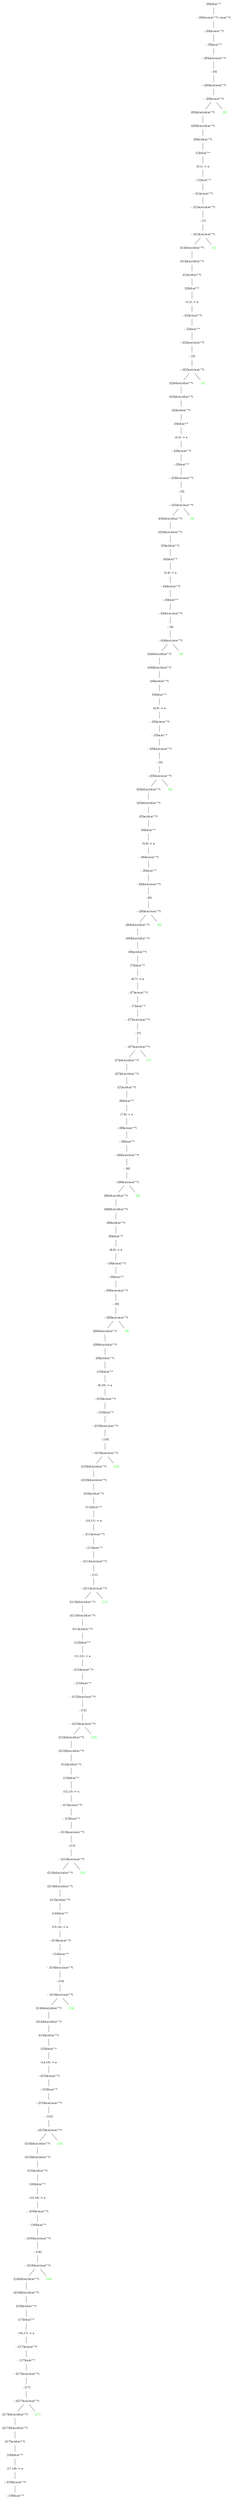 graph {
node[shape="plaintext"]
N0x7ff3fdf131a8[label="[0](id;a)^*"];
N0x7ff3fdf11b28[label="-. [0]((a;(a;a)^*) | (a;a)^*)"];
N0x7ff3fdf107f8[label="-. [0](a;(a;a)^*)"];
N0x7ff3fdf13408[label="-. [0](a;a)^*"];
N0x7ff3fdf14458[label="-. ([0](a;a);(a;a)^*)"];
N0x7ff3fdf11818[label="-. [0]"];
N0x7ff3fdf134c8[label="-. (([0]a;a);(a;a)^*)"];
N0x7ff3fdf10548[label="-. ([0]a;(a;a)^*)"];
N0x7ff3fdf11428[label="([0](id;a);(id;a)^*)"];
N0x7ff3fdf13d08[label="(([0]id;a);(id;a)^*)"];
N0x7ff3fdf13fd8[label="([0]a;(id;a)^*)"];
N0x7ff3fdf14048[label="[1](id;a)^*"];
N0x7ff3fdf14128[label="(0,1) -> a"];
N0x7ff3fdf14198[label="-. [1](a;a)^*"];
N0x7ff3fdf14208[label="-. ([1]a;(a;a)^*)"];
N0x7ff3fdf157e8[label="-. ([1](a;a);(a;a)^*)"];
N0x7ff3fdf15858[label="-. [1]"];
N0x7ff3fdf15a88[label="-. (([1]a;a);(a;a)^*)"];
N0x7ff3fdf15cb8[label="([1](id;a);(id;a)^*)"];
N0x7ff3fdf15f58[label="(([1]id;a);(id;a)^*)"];
N0x7ff3fdf160a8[label="([1]a;(id;a)^*)"];
N0x7ff3fdf16118[label="[2](id;a)^*"];
N0x7ff3fdf161f8[label="(1,2) -> a"];
N0x7ff3fdf16268[label="-. ([2]a;(a;a)^*)"];
N0x7ff3fdf163b8[label="-. [2](a;a)^*"];
N0x7ff3fdf16658[label="-. ([2](a;a);(a;a)^*)"];
N0x7ff3fdf166c8[label="-. [2]"];
N0x7ff3fdf168f8[label="-. (([2]a;a);(a;a)^*)"];
N0x7ff3fdf16b28[label="([2](id;a);(id;a)^*)"];
N0x7ff3fe810d98[label="(([2]id;a);(id;a)^*)"];
N0x7ff3fe812428[label="([2]a;(id;a)^*)"];
N0x7ff3fe812498[label="[3](id;a)^*"];
N0x7ff3fe80ed08[label="(2,3) -> a"];
N0x7ff3fe813738[label="-. ([3]a;(a;a)^*)"];
N0x7ff3fe8102d8[label="-. [3](a;a)^*"];
N0x7ff3fe80ef68[label="-. ([3](a;a);(a;a)^*)"];
N0x7ff3fe80efd8[label="-. [3]"];
N0x7ff3fe813df8[label="-. (([3]a;a);(a;a)^*)"];
N0x7ff3fe8143d8[label="([3](id;a);(id;a)^*)"];
N0x7ff3fe814678[label="(([3]id;a);(id;a)^*)"];
N0x7ff3fe8147c8[label="([3]a;(id;a)^*)"];
N0x7ff3fe814838[label="[4](id;a)^*"];
N0x7ff3fe814918[label="(3,4) -> a"];
N0x7ff3fdf16c08[label="-. ([4]a;(a;a)^*)"];
N0x7ff3fdf16d58[label="-. [4](a;a)^*"];
N0x7ff3fdf16ff8[label="-. ([4](a;a);(a;a)^*)"];
N0x7ff3fdf17068[label="-. [4]"];
N0x7ff3fdf17298[label="-. (([4]a;a);(a;a)^*)"];
N0x7ff3fdf174c8[label="([4](id;a);(id;a)^*)"];
N0x7ff3fdf17768[label="(([4]id;a);(id;a)^*)"];
N0x7ff3fdf178b8[label="([4]a;(id;a)^*)"];
N0x7ff3fdf17928[label="[5](id;a)^*"];
N0x7ff3fdf17a08[label="(4,5) -> a"];
N0x7ff3fdf17a78[label="-. ([5]a;(a;a)^*)"];
N0x7ff3fdf17bc8[label="-. [5](a;a)^*"];
N0x7ff3fdf17e68[label="-. ([5](a;a);(a;a)^*)"];
N0x7ff3fdf17ed8[label="-. [5]"];
N0x7ff3fdf18108[label="-. (([5]a;a);(a;a)^*)"];
N0x7ff3fdf18338[label="([5](id;a);(id;a)^*)"];
N0x7ff3fdf185d8[label="(([5]id;a);(id;a)^*)"];
N0x7ff3fdf18728[label="([5]a;(id;a)^*)"];
N0x7ff3fdf18798[label="[6](id;a)^*"];
N0x7ff3fdf18878[label="(5,6) -> a"];
N0x7ff3fdf188e8[label="-. ([6]a;(a;a)^*)"];
N0x7ff3fdf18a38[label="-. [6](a;a)^*"];
N0x7ff3fdf18cd8[label="-. ([6](a;a);(a;a)^*)"];
N0x7ff3fdf18d48[label="-. [6]"];
N0x7ff3fdf18f78[label="-. (([6]a;a);(a;a)^*)"];
N0x7ff3fdf191a8[label="([6](id;a);(id;a)^*)"];
N0x7ff3fdf19448[label="(([6]id;a);(id;a)^*)"];
N0x7ff3fdf19598[label="([6]a;(id;a)^*)"];
N0x7ff3fdf19608[label="[7](id;a)^*"];
N0x7ff3fdf19738[label="(6,7) -> a"];
N0x7ff3fdf197a8[label="-. ([7]a;(a;a)^*)"];
N0x7ff3fdf198f8[label="-. [7](a;a)^*"];
N0x7ff3fdf19b98[label="-. ([7](a;a);(a;a)^*)"];
N0x7ff3fdf19c08[label="-. [7]"];
N0x7ff3fdf19e38[label="-. (([7]a;a);(a;a)^*)"];
N0x7ff3fdf1a068[label="([7](id;a);(id;a)^*)"];
N0x7ff3fdf1a308[label="(([7]id;a);(id;a)^*)"];
N0x7ff3fdf1a458[label="([7]a;(id;a)^*)"];
N0x7ff3fdf1a4c8[label="[8](id;a)^*"];
N0x7ff3fdf1a5f8[label="(7,8) -> a"];
N0x7ff3fdf1a668[label="-. ([8]a;(a;a)^*)"];
N0x7ff3fdf1a7b8[label="-. [8](a;a)^*"];
N0x7ff3fdf1aa58[label="-. ([8](a;a);(a;a)^*)"];
N0x7ff3fdf1aac8[label="-. [8]"];
N0x7ff3fdf1acf8[label="-. (([8]a;a);(a;a)^*)"];
N0x7ff3fdf1af28[label="([8](id;a);(id;a)^*)"];
N0x7ff3fdf1b1c8[label="(([8]id;a);(id;a)^*)"];
N0x7ff3fdf1b318[label="([8]a;(id;a)^*)"];
N0x7ff3fdf1b388[label="[9](id;a)^*"];
N0x7ff3fdf1b4b8[label="(8,9) -> a"];
N0x7ff3fdf1b528[label="-. ([9]a;(a;a)^*)"];
N0x7ff3fdf1b678[label="-. [9](a;a)^*"];
N0x7ff3fdf1b918[label="-. ([9](a;a);(a;a)^*)"];
N0x7ff3fdf1b988[label="-. [9]"];
N0x7ff3fdf1bbb8[label="-. (([9]a;a);(a;a)^*)"];
N0x7ff3fdf1bde8[label="([9](id;a);(id;a)^*)"];
N0x7ff3fdf1c088[label="(([9]id;a);(id;a)^*)"];
N0x7ff3fdf1c1d8[label="([9]a;(id;a)^*)"];
N0x7ff3fdf1c248[label="[10](id;a)^*"];
N0x7ff3fdf1c378[label="(9,10) -> a"];
N0x7ff3fdf1c3e8[label="-. ([10]a;(a;a)^*)"];
N0x7ff3fdf1c538[label="-. [10](a;a)^*"];
N0x7ff3fdf1c7d8[label="-. ([10](a;a);(a;a)^*)"];
N0x7ff3fdf1c848[label="-. [10]"];
N0x7ff3fdf1ca78[label="-. (([10]a;a);(a;a)^*)"];
N0x7ff3fdf1cca8[label="([10](id;a);(id;a)^*)"];
N0x7ff3fdf1cf48[label="(([10]id;a);(id;a)^*)"];
N0x7ff3fdf1d098[label="([10]a;(id;a)^*)"];
N0x7ff3fdf1d108[label="[11](id;a)^*"];
N0x7ff3fdf1d238[label="(10,11) -> a"];
N0x7ff3fdf1d2a8[label="-. ([11]a;(a;a)^*)"];
N0x7ff3fdf1d3f8[label="-. [11](a;a)^*"];
N0x7ff3fdf1d698[label="-. ([11](a;a);(a;a)^*)"];
N0x7ff3fdf1d708[label="-. [11]"];
N0x7ff3fdf1d938[label="-. (([11]a;a);(a;a)^*)"];
N0x7ff3fdf1db68[label="([11](id;a);(id;a)^*)"];
N0x7ff3fdf1de08[label="(([11]id;a);(id;a)^*)"];
N0x7ff3fdf1df58[label="([11]a;(id;a)^*)"];
N0x7ff3fdf1dfc8[label="[12](id;a)^*"];
N0x7ff3fdf1e0f8[label="(11,12) -> a"];
N0x7ff3fdf1e168[label="-. ([12]a;(a;a)^*)"];
N0x7ff3fdf1e2b8[label="-. [12](a;a)^*"];
N0x7ff3fdf1e558[label="-. ([12](a;a);(a;a)^*)"];
N0x7ff3fdf1e5c8[label="-. [12]"];
N0x7ff3fdf1e7f8[label="-. (([12]a;a);(a;a)^*)"];
N0x7ff3fdf1ea28[label="([12](id;a);(id;a)^*)"];
N0x7ff3fdf1ecc8[label="(([12]id;a);(id;a)^*)"];
N0x7ff3fdf1ee18[label="([12]a;(id;a)^*)"];
N0x7ff3fdf1ee88[label="[13](id;a)^*"];
N0x7ff3fdf1efb8[label="(12,13) -> a"];
N0x7ff3fdf1f028[label="-. ([13]a;(a;a)^*)"];
N0x7ff3fdf1f178[label="-. [13](a;a)^*"];
N0x7ff3fdf1f418[label="-. ([13](a;a);(a;a)^*)"];
N0x7ff3fdf1f488[label="-. [13]"];
N0x7ff3fdf1f6b8[label="-. (([13]a;a);(a;a)^*)"];
N0x7ff3fdf1f8e8[label="([13](id;a);(id;a)^*)"];
N0x7ff3fdf1fb88[label="(([13]id;a);(id;a)^*)"];
N0x7ff3fdf1fcd8[label="([13]a;(id;a)^*)"];
N0x7ff3fdf1fd48[label="[14](id;a)^*"];
N0x7ff3fdf1fe78[label="(13,14) -> a"];
N0x7ff3fdf1fee8[label="-. ([14]a;(a;a)^*)"];
N0x7ff3fdf20038[label="-. [14](a;a)^*"];
N0x7ff3fdf202d8[label="-. ([14](a;a);(a;a)^*)"];
N0x7ff3fdf20348[label="-. [14]"];
N0x7ff3fdf20578[label="-. (([14]a;a);(a;a)^*)"];
N0x7ff3fdf207a8[label="([14](id;a);(id;a)^*)"];
N0x7ff3fdf20a48[label="(([14]id;a);(id;a)^*)"];
N0x7ff3fdf20b98[label="([14]a;(id;a)^*)"];
N0x7ff3fdf20c08[label="[15](id;a)^*"];
N0x7ff3fdf20d38[label="(14,15) -> a"];
N0x7ff3fdf20da8[label="-. ([15]a;(a;a)^*)"];
N0x7ff3fdf20ef8[label="-. [15](a;a)^*"];
N0x7ff3fdf21198[label="-. ([15](a;a);(a;a)^*)"];
N0x7ff3fdf21208[label="-. [15]"];
N0x7ff3fdf21438[label="-. (([15]a;a);(a;a)^*)"];
N0x7ff3fdf21668[label="([15](id;a);(id;a)^*)"];
N0x7ff3fdf21908[label="(([15]id;a);(id;a)^*)"];
N0x7ff3fdf21a58[label="([15]a;(id;a)^*)"];
N0x7ff3fdf21ac8[label="[16](id;a)^*"];
N0x7ff3fdf21bf8[label="(15,16) -> a"];
N0x7ff3fdf21c68[label="-. ([16]a;(a;a)^*)"];
N0x7ff3fdf21db8[label="-. [16](a;a)^*"];
N0x7ff3fdf22058[label="-. ([16](a;a);(a;a)^*)"];
N0x7ff3fdf220c8[label="-. [16]"];
N0x7ff3fdf222f8[label="-. (([16]a;a);(a;a)^*)"];
N0x7ff3fdf22528[label="([16](id;a);(id;a)^*)"];
N0x7ff3fdf227c8[label="(([16]id;a);(id;a)^*)"];
N0x7ff3fdf22918[label="([16]a;(id;a)^*)"];
N0x7ff3fdf22988[label="[17](id;a)^*"];
N0x7ff3fdf22ab8[label="(16,17) -> a"];
N0x7ff3fdf22b28[label="-. ([17]a;(a;a)^*)"];
N0x7ff3fdf22c78[label="-. [17](a;a)^*"];
N0x7ff3fdf22f18[label="-. ([17](a;a);(a;a)^*)"];
N0x7ff3fdf22f88[label="-. [17]"];
N0x7ff3fdf231b8[label="-. (([17]a;a);(a;a)^*)"];
N0x7ff3fdf233e8[label="([17](id;a);(id;a)^*)"];
N0x7ff3fdf23688[label="(([17]id;a);(id;a)^*)"];
N0x7ff3fdf237d8[label="([17]a;(id;a)^*)"];
N0x7ff3fdf23848[label="[18](id;a)^*"];
N0x7ff3fdf23978[label="(17,18) -> a"];
N0x7ff3fdf239e8[label="-. ([18]a;(a;a)^*)"];
N0x7ff3fdf23b38[label="-. [18](a;a)^*"];
N0x7ff3fdf239e8 -- N0x7ff3fdf23b38;
N0x7ff3fdf23978 -- N0x7ff3fdf239e8;
N0x7ff3fdf23848 -- N0x7ff3fdf23978;
N0x7ff3fdf237d8 -- N0x7ff3fdf23848;
N0x7ff3fdf23688 -- N0x7ff3fdf237d8;
N0x7ff3fdf233e8 -- N0x7ff3fdf23688;
N0x7ff3fdf231b8 -- N0x7ff3fdf233e8;
N0x7ff3fdf23458[label="[17]", fontcolor=green];
N0x7ff3fdf231b8 -- N0x7ff3fdf23458;
N0x7ff3fdf22f88 -- N0x7ff3fdf231b8;
N0x7ff3fdf22f18 -- N0x7ff3fdf22f88;
N0x7ff3fdf22c78 -- N0x7ff3fdf22f18;
N0x7ff3fdf22b28 -- N0x7ff3fdf22c78;
N0x7ff3fdf22ab8 -- N0x7ff3fdf22b28;
N0x7ff3fdf22988 -- N0x7ff3fdf22ab8;
N0x7ff3fdf22918 -- N0x7ff3fdf22988;
N0x7ff3fdf227c8 -- N0x7ff3fdf22918;
N0x7ff3fdf22528 -- N0x7ff3fdf227c8;
N0x7ff3fdf222f8 -- N0x7ff3fdf22528;
N0x7ff3fdf22598[label="[16]", fontcolor=green];
N0x7ff3fdf222f8 -- N0x7ff3fdf22598;
N0x7ff3fdf220c8 -- N0x7ff3fdf222f8;
N0x7ff3fdf22058 -- N0x7ff3fdf220c8;
N0x7ff3fdf21db8 -- N0x7ff3fdf22058;
N0x7ff3fdf21c68 -- N0x7ff3fdf21db8;
N0x7ff3fdf21bf8 -- N0x7ff3fdf21c68;
N0x7ff3fdf21ac8 -- N0x7ff3fdf21bf8;
N0x7ff3fdf21a58 -- N0x7ff3fdf21ac8;
N0x7ff3fdf21908 -- N0x7ff3fdf21a58;
N0x7ff3fdf21668 -- N0x7ff3fdf21908;
N0x7ff3fdf21438 -- N0x7ff3fdf21668;
N0x7ff3fdf216d8[label="[15]", fontcolor=green];
N0x7ff3fdf21438 -- N0x7ff3fdf216d8;
N0x7ff3fdf21208 -- N0x7ff3fdf21438;
N0x7ff3fdf21198 -- N0x7ff3fdf21208;
N0x7ff3fdf20ef8 -- N0x7ff3fdf21198;
N0x7ff3fdf20da8 -- N0x7ff3fdf20ef8;
N0x7ff3fdf20d38 -- N0x7ff3fdf20da8;
N0x7ff3fdf20c08 -- N0x7ff3fdf20d38;
N0x7ff3fdf20b98 -- N0x7ff3fdf20c08;
N0x7ff3fdf20a48 -- N0x7ff3fdf20b98;
N0x7ff3fdf207a8 -- N0x7ff3fdf20a48;
N0x7ff3fdf20578 -- N0x7ff3fdf207a8;
N0x7ff3fdf20818[label="[14]", fontcolor=green];
N0x7ff3fdf20578 -- N0x7ff3fdf20818;
N0x7ff3fdf20348 -- N0x7ff3fdf20578;
N0x7ff3fdf202d8 -- N0x7ff3fdf20348;
N0x7ff3fdf20038 -- N0x7ff3fdf202d8;
N0x7ff3fdf1fee8 -- N0x7ff3fdf20038;
N0x7ff3fdf1fe78 -- N0x7ff3fdf1fee8;
N0x7ff3fdf1fd48 -- N0x7ff3fdf1fe78;
N0x7ff3fdf1fcd8 -- N0x7ff3fdf1fd48;
N0x7ff3fdf1fb88 -- N0x7ff3fdf1fcd8;
N0x7ff3fdf1f8e8 -- N0x7ff3fdf1fb88;
N0x7ff3fdf1f6b8 -- N0x7ff3fdf1f8e8;
N0x7ff3fdf1f958[label="[13]", fontcolor=green];
N0x7ff3fdf1f6b8 -- N0x7ff3fdf1f958;
N0x7ff3fdf1f488 -- N0x7ff3fdf1f6b8;
N0x7ff3fdf1f418 -- N0x7ff3fdf1f488;
N0x7ff3fdf1f178 -- N0x7ff3fdf1f418;
N0x7ff3fdf1f028 -- N0x7ff3fdf1f178;
N0x7ff3fdf1efb8 -- N0x7ff3fdf1f028;
N0x7ff3fdf1ee88 -- N0x7ff3fdf1efb8;
N0x7ff3fdf1ee18 -- N0x7ff3fdf1ee88;
N0x7ff3fdf1ecc8 -- N0x7ff3fdf1ee18;
N0x7ff3fdf1ea28 -- N0x7ff3fdf1ecc8;
N0x7ff3fdf1e7f8 -- N0x7ff3fdf1ea28;
N0x7ff3fdf1ea98[label="[12]", fontcolor=green];
N0x7ff3fdf1e7f8 -- N0x7ff3fdf1ea98;
N0x7ff3fdf1e5c8 -- N0x7ff3fdf1e7f8;
N0x7ff3fdf1e558 -- N0x7ff3fdf1e5c8;
N0x7ff3fdf1e2b8 -- N0x7ff3fdf1e558;
N0x7ff3fdf1e168 -- N0x7ff3fdf1e2b8;
N0x7ff3fdf1e0f8 -- N0x7ff3fdf1e168;
N0x7ff3fdf1dfc8 -- N0x7ff3fdf1e0f8;
N0x7ff3fdf1df58 -- N0x7ff3fdf1dfc8;
N0x7ff3fdf1de08 -- N0x7ff3fdf1df58;
N0x7ff3fdf1db68 -- N0x7ff3fdf1de08;
N0x7ff3fdf1d938 -- N0x7ff3fdf1db68;
N0x7ff3fdf1dbd8[label="[11]", fontcolor=green];
N0x7ff3fdf1d938 -- N0x7ff3fdf1dbd8;
N0x7ff3fdf1d708 -- N0x7ff3fdf1d938;
N0x7ff3fdf1d698 -- N0x7ff3fdf1d708;
N0x7ff3fdf1d3f8 -- N0x7ff3fdf1d698;
N0x7ff3fdf1d2a8 -- N0x7ff3fdf1d3f8;
N0x7ff3fdf1d238 -- N0x7ff3fdf1d2a8;
N0x7ff3fdf1d108 -- N0x7ff3fdf1d238;
N0x7ff3fdf1d098 -- N0x7ff3fdf1d108;
N0x7ff3fdf1cf48 -- N0x7ff3fdf1d098;
N0x7ff3fdf1cca8 -- N0x7ff3fdf1cf48;
N0x7ff3fdf1ca78 -- N0x7ff3fdf1cca8;
N0x7ff3fdf1cd18[label="[10]", fontcolor=green];
N0x7ff3fdf1ca78 -- N0x7ff3fdf1cd18;
N0x7ff3fdf1c848 -- N0x7ff3fdf1ca78;
N0x7ff3fdf1c7d8 -- N0x7ff3fdf1c848;
N0x7ff3fdf1c538 -- N0x7ff3fdf1c7d8;
N0x7ff3fdf1c3e8 -- N0x7ff3fdf1c538;
N0x7ff3fdf1c378 -- N0x7ff3fdf1c3e8;
N0x7ff3fdf1c248 -- N0x7ff3fdf1c378;
N0x7ff3fdf1c1d8 -- N0x7ff3fdf1c248;
N0x7ff3fdf1c088 -- N0x7ff3fdf1c1d8;
N0x7ff3fdf1bde8 -- N0x7ff3fdf1c088;
N0x7ff3fdf1bbb8 -- N0x7ff3fdf1bde8;
N0x7ff3fdf1be58[label="[9]", fontcolor=green];
N0x7ff3fdf1bbb8 -- N0x7ff3fdf1be58;
N0x7ff3fdf1b988 -- N0x7ff3fdf1bbb8;
N0x7ff3fdf1b918 -- N0x7ff3fdf1b988;
N0x7ff3fdf1b678 -- N0x7ff3fdf1b918;
N0x7ff3fdf1b528 -- N0x7ff3fdf1b678;
N0x7ff3fdf1b4b8 -- N0x7ff3fdf1b528;
N0x7ff3fdf1b388 -- N0x7ff3fdf1b4b8;
N0x7ff3fdf1b318 -- N0x7ff3fdf1b388;
N0x7ff3fdf1b1c8 -- N0x7ff3fdf1b318;
N0x7ff3fdf1af28 -- N0x7ff3fdf1b1c8;
N0x7ff3fdf1acf8 -- N0x7ff3fdf1af28;
N0x7ff3fdf1af98[label="[8]", fontcolor=green];
N0x7ff3fdf1acf8 -- N0x7ff3fdf1af98;
N0x7ff3fdf1aac8 -- N0x7ff3fdf1acf8;
N0x7ff3fdf1aa58 -- N0x7ff3fdf1aac8;
N0x7ff3fdf1a7b8 -- N0x7ff3fdf1aa58;
N0x7ff3fdf1a668 -- N0x7ff3fdf1a7b8;
N0x7ff3fdf1a5f8 -- N0x7ff3fdf1a668;
N0x7ff3fdf1a4c8 -- N0x7ff3fdf1a5f8;
N0x7ff3fdf1a458 -- N0x7ff3fdf1a4c8;
N0x7ff3fdf1a308 -- N0x7ff3fdf1a458;
N0x7ff3fdf1a068 -- N0x7ff3fdf1a308;
N0x7ff3fdf19e38 -- N0x7ff3fdf1a068;
N0x7ff3fdf1a0d8[label="[7]", fontcolor=green];
N0x7ff3fdf19e38 -- N0x7ff3fdf1a0d8;
N0x7ff3fdf19c08 -- N0x7ff3fdf19e38;
N0x7ff3fdf19b98 -- N0x7ff3fdf19c08;
N0x7ff3fdf198f8 -- N0x7ff3fdf19b98;
N0x7ff3fdf197a8 -- N0x7ff3fdf198f8;
N0x7ff3fdf19738 -- N0x7ff3fdf197a8;
N0x7ff3fdf19608 -- N0x7ff3fdf19738;
N0x7ff3fdf19598 -- N0x7ff3fdf19608;
N0x7ff3fdf19448 -- N0x7ff3fdf19598;
N0x7ff3fdf191a8 -- N0x7ff3fdf19448;
N0x7ff3fdf18f78 -- N0x7ff3fdf191a8;
N0x7ff3fdf19218[label="[6]", fontcolor=green];
N0x7ff3fdf18f78 -- N0x7ff3fdf19218;
N0x7ff3fdf18d48 -- N0x7ff3fdf18f78;
N0x7ff3fdf18cd8 -- N0x7ff3fdf18d48;
N0x7ff3fdf18a38 -- N0x7ff3fdf18cd8;
N0x7ff3fdf188e8 -- N0x7ff3fdf18a38;
N0x7ff3fdf18878 -- N0x7ff3fdf188e8;
N0x7ff3fdf18798 -- N0x7ff3fdf18878;
N0x7ff3fdf18728 -- N0x7ff3fdf18798;
N0x7ff3fdf185d8 -- N0x7ff3fdf18728;
N0x7ff3fdf18338 -- N0x7ff3fdf185d8;
N0x7ff3fdf18108 -- N0x7ff3fdf18338;
N0x7ff3fdf183a8[label="[5]", fontcolor=green];
N0x7ff3fdf18108 -- N0x7ff3fdf183a8;
N0x7ff3fdf17ed8 -- N0x7ff3fdf18108;
N0x7ff3fdf17e68 -- N0x7ff3fdf17ed8;
N0x7ff3fdf17bc8 -- N0x7ff3fdf17e68;
N0x7ff3fdf17a78 -- N0x7ff3fdf17bc8;
N0x7ff3fdf17a08 -- N0x7ff3fdf17a78;
N0x7ff3fdf17928 -- N0x7ff3fdf17a08;
N0x7ff3fdf178b8 -- N0x7ff3fdf17928;
N0x7ff3fdf17768 -- N0x7ff3fdf178b8;
N0x7ff3fdf174c8 -- N0x7ff3fdf17768;
N0x7ff3fdf17298 -- N0x7ff3fdf174c8;
N0x7ff3fdf17538[label="[4]", fontcolor=green];
N0x7ff3fdf17298 -- N0x7ff3fdf17538;
N0x7ff3fdf17068 -- N0x7ff3fdf17298;
N0x7ff3fdf16ff8 -- N0x7ff3fdf17068;
N0x7ff3fdf16d58 -- N0x7ff3fdf16ff8;
N0x7ff3fdf16c08 -- N0x7ff3fdf16d58;
N0x7ff3fe814918 -- N0x7ff3fdf16c08;
N0x7ff3fe814838 -- N0x7ff3fe814918;
N0x7ff3fe8147c8 -- N0x7ff3fe814838;
N0x7ff3fe814678 -- N0x7ff3fe8147c8;
N0x7ff3fe8143d8 -- N0x7ff3fe814678;
N0x7ff3fe813df8 -- N0x7ff3fe8143d8;
N0x7ff3fe814448[label="[3]", fontcolor=green];
N0x7ff3fe813df8 -- N0x7ff3fe814448;
N0x7ff3fe80efd8 -- N0x7ff3fe813df8;
N0x7ff3fe80ef68 -- N0x7ff3fe80efd8;
N0x7ff3fe8102d8 -- N0x7ff3fe80ef68;
N0x7ff3fe813738 -- N0x7ff3fe8102d8;
N0x7ff3fe80ed08 -- N0x7ff3fe813738;
N0x7ff3fe812498 -- N0x7ff3fe80ed08;
N0x7ff3fe812428 -- N0x7ff3fe812498;
N0x7ff3fe810d98 -- N0x7ff3fe812428;
N0x7ff3fdf16b28 -- N0x7ff3fe810d98;
N0x7ff3fdf168f8 -- N0x7ff3fdf16b28;
N0x7ff3fdf16b98[label="[2]", fontcolor=green];
N0x7ff3fdf168f8 -- N0x7ff3fdf16b98;
N0x7ff3fdf166c8 -- N0x7ff3fdf168f8;
N0x7ff3fdf16658 -- N0x7ff3fdf166c8;
N0x7ff3fdf163b8 -- N0x7ff3fdf16658;
N0x7ff3fdf16268 -- N0x7ff3fdf163b8;
N0x7ff3fdf161f8 -- N0x7ff3fdf16268;
N0x7ff3fdf16118 -- N0x7ff3fdf161f8;
N0x7ff3fdf160a8 -- N0x7ff3fdf16118;
N0x7ff3fdf15f58 -- N0x7ff3fdf160a8;
N0x7ff3fdf15cb8 -- N0x7ff3fdf15f58;
N0x7ff3fdf15a88 -- N0x7ff3fdf15cb8;
N0x7ff3fdf15d28[label="[1]", fontcolor=green];
N0x7ff3fdf15a88 -- N0x7ff3fdf15d28;
N0x7ff3fdf15858 -- N0x7ff3fdf15a88;
N0x7ff3fdf157e8 -- N0x7ff3fdf15858;
N0x7ff3fdf14208 -- N0x7ff3fdf157e8;
N0x7ff3fdf14198 -- N0x7ff3fdf14208;
N0x7ff3fdf14128 -- N0x7ff3fdf14198;
N0x7ff3fdf14048 -- N0x7ff3fdf14128;
N0x7ff3fdf13fd8 -- N0x7ff3fdf14048;
N0x7ff3fdf13d08 -- N0x7ff3fdf13fd8;
N0x7ff3fdf11428 -- N0x7ff3fdf13d08;
N0x7ff3fdf10548 -- N0x7ff3fdf11428;
N0x7ff3fdf11498[label="[0]", fontcolor=green];
N0x7ff3fdf10548 -- N0x7ff3fdf11498;
N0x7ff3fdf134c8 -- N0x7ff3fdf10548;
N0x7ff3fdf11818 -- N0x7ff3fdf134c8;
N0x7ff3fdf14458 -- N0x7ff3fdf11818;
N0x7ff3fdf13408 -- N0x7ff3fdf14458;
N0x7ff3fdf107f8 -- N0x7ff3fdf13408;
N0x7ff3fdf11b28 -- N0x7ff3fdf107f8;
N0x7ff3fdf131a8 -- N0x7ff3fdf11b28;
}

